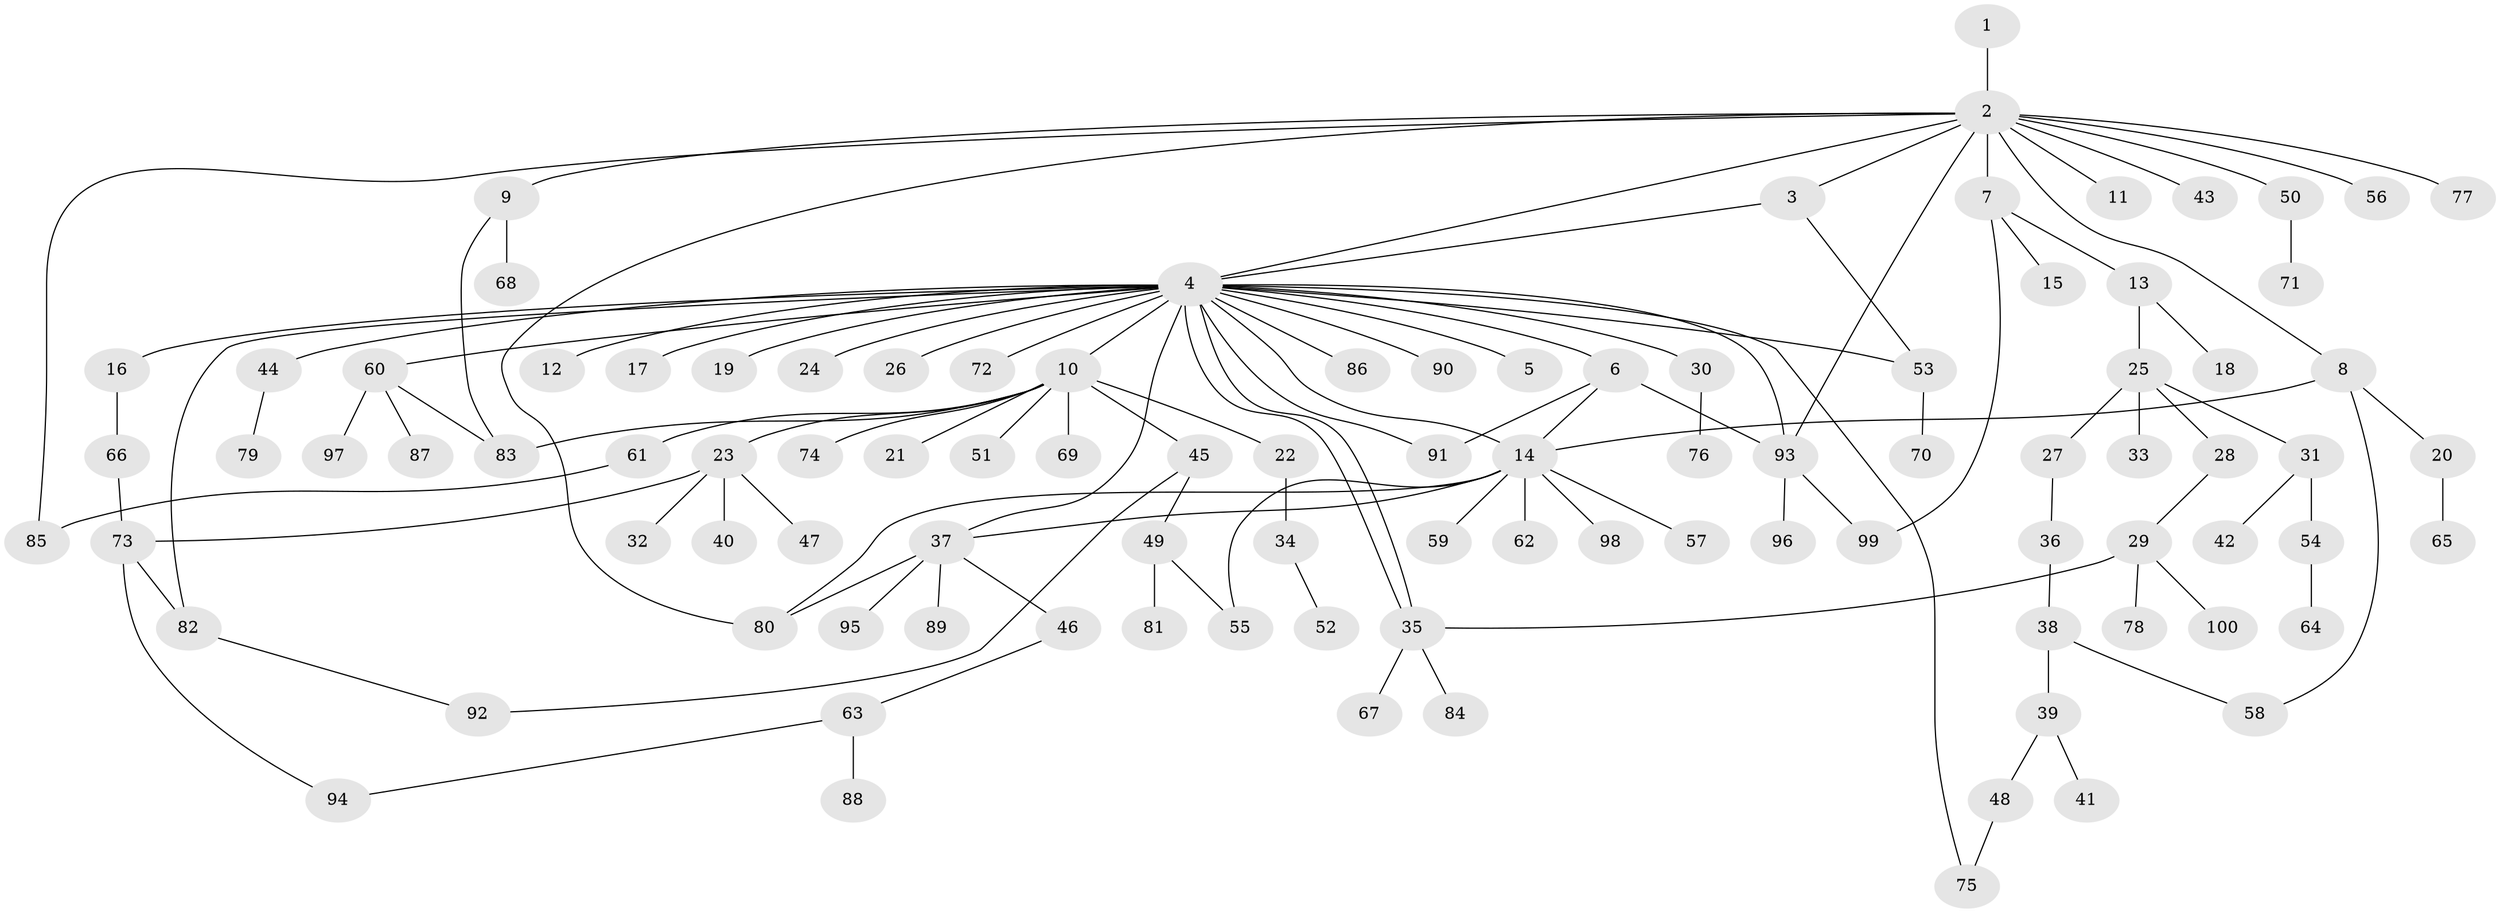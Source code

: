 // coarse degree distribution, {1: 0.52, 14: 0.013333333333333334, 24: 0.013333333333333334, 4: 0.10666666666666667, 3: 0.08, 9: 0.013333333333333334, 6: 0.013333333333333334, 10: 0.013333333333333334, 2: 0.2, 5: 0.02666666666666667}
// Generated by graph-tools (version 1.1) at 2025/23/03/03/25 07:23:52]
// undirected, 100 vertices, 122 edges
graph export_dot {
graph [start="1"]
  node [color=gray90,style=filled];
  1;
  2;
  3;
  4;
  5;
  6;
  7;
  8;
  9;
  10;
  11;
  12;
  13;
  14;
  15;
  16;
  17;
  18;
  19;
  20;
  21;
  22;
  23;
  24;
  25;
  26;
  27;
  28;
  29;
  30;
  31;
  32;
  33;
  34;
  35;
  36;
  37;
  38;
  39;
  40;
  41;
  42;
  43;
  44;
  45;
  46;
  47;
  48;
  49;
  50;
  51;
  52;
  53;
  54;
  55;
  56;
  57;
  58;
  59;
  60;
  61;
  62;
  63;
  64;
  65;
  66;
  67;
  68;
  69;
  70;
  71;
  72;
  73;
  74;
  75;
  76;
  77;
  78;
  79;
  80;
  81;
  82;
  83;
  84;
  85;
  86;
  87;
  88;
  89;
  90;
  91;
  92;
  93;
  94;
  95;
  96;
  97;
  98;
  99;
  100;
  1 -- 2;
  2 -- 3;
  2 -- 4;
  2 -- 7;
  2 -- 8;
  2 -- 9;
  2 -- 11;
  2 -- 43;
  2 -- 50;
  2 -- 56;
  2 -- 77;
  2 -- 80;
  2 -- 85;
  2 -- 93;
  3 -- 4;
  3 -- 53;
  4 -- 5;
  4 -- 6;
  4 -- 10;
  4 -- 12;
  4 -- 14;
  4 -- 16;
  4 -- 17;
  4 -- 19;
  4 -- 24;
  4 -- 26;
  4 -- 30;
  4 -- 35;
  4 -- 35;
  4 -- 37;
  4 -- 44;
  4 -- 53;
  4 -- 60;
  4 -- 72;
  4 -- 75;
  4 -- 82;
  4 -- 86;
  4 -- 90;
  4 -- 91;
  4 -- 93;
  6 -- 14;
  6 -- 91;
  6 -- 93;
  7 -- 13;
  7 -- 15;
  7 -- 99;
  8 -- 14;
  8 -- 20;
  8 -- 58;
  9 -- 68;
  9 -- 83;
  10 -- 21;
  10 -- 22;
  10 -- 23;
  10 -- 45;
  10 -- 51;
  10 -- 61;
  10 -- 69;
  10 -- 74;
  10 -- 83;
  13 -- 18;
  13 -- 25;
  14 -- 37;
  14 -- 55;
  14 -- 57;
  14 -- 59;
  14 -- 62;
  14 -- 80;
  14 -- 98;
  16 -- 66;
  20 -- 65;
  22 -- 34;
  23 -- 32;
  23 -- 40;
  23 -- 47;
  23 -- 73;
  25 -- 27;
  25 -- 28;
  25 -- 31;
  25 -- 33;
  27 -- 36;
  28 -- 29;
  29 -- 35;
  29 -- 78;
  29 -- 100;
  30 -- 76;
  31 -- 42;
  31 -- 54;
  34 -- 52;
  35 -- 67;
  35 -- 84;
  36 -- 38;
  37 -- 46;
  37 -- 80;
  37 -- 89;
  37 -- 95;
  38 -- 39;
  38 -- 58;
  39 -- 41;
  39 -- 48;
  44 -- 79;
  45 -- 49;
  45 -- 92;
  46 -- 63;
  48 -- 75;
  49 -- 55;
  49 -- 81;
  50 -- 71;
  53 -- 70;
  54 -- 64;
  60 -- 83;
  60 -- 87;
  60 -- 97;
  61 -- 85;
  63 -- 88;
  63 -- 94;
  66 -- 73;
  73 -- 82;
  73 -- 94;
  82 -- 92;
  93 -- 96;
  93 -- 99;
}
